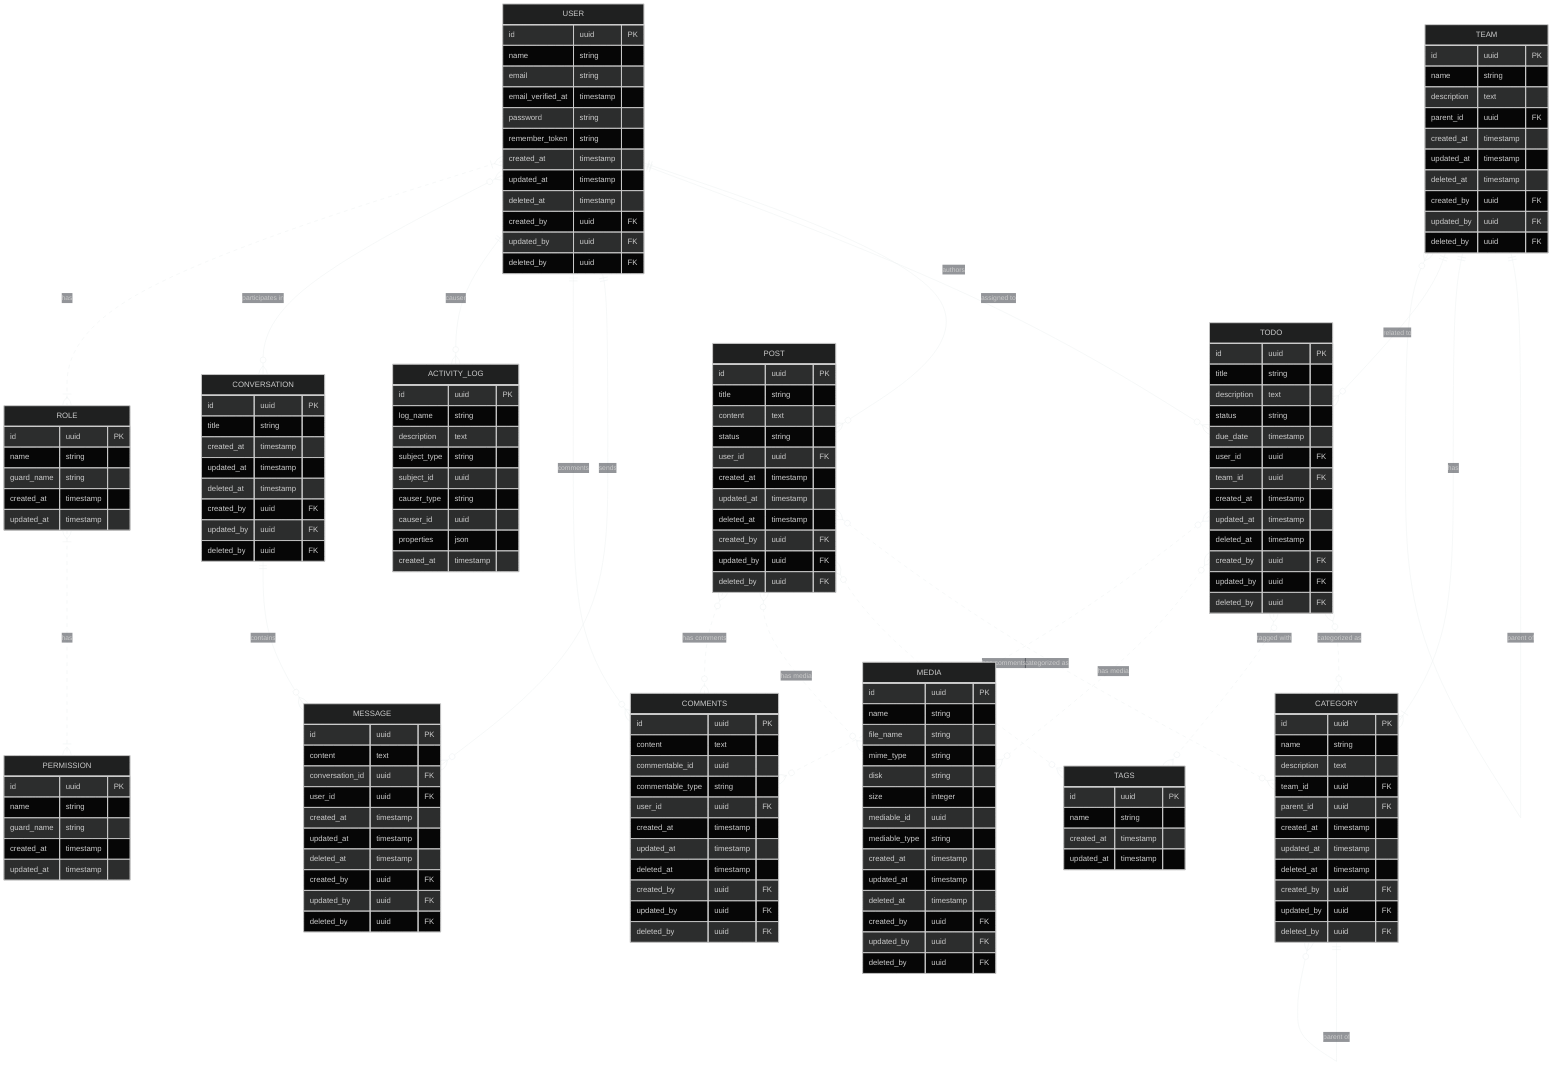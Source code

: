 %%{init: {'theme': 'dark', 'themeVariables': { 'primaryColor': '#2c3e50', 'primaryTextColor': '#ecf0f1', 'primaryBorderColor': '#7f8c8d', 'lineColor': '#ecf0f1', 'secondaryColor': '#34495e', 'tertiaryColor': '#282c34' }}}%%
erDiagram
    USER ||--o{ POST : "authors"
    USER ||--o{ TODO : "assigned to"
    USER ||--o{ MESSAGE : "sends"
    USER ||--o{ COMMENTS : "comments"
    USER ||--o{ ACTIVITY_LOG : "causer"
    USER }o--o{ CONVERSATION : "participates in"
    USER }|..|{ ROLE : "has"
    USER {
        id uuid PK
        name string
        email string
        email_verified_at timestamp
        password string
        remember_token string
        created_at timestamp
        updated_at timestamp
        deleted_at timestamp
        created_by uuid FK
        updated_by uuid FK
        deleted_by uuid FK
    }

    TEAM ||--o{ TEAM : "parent of"
    TEAM ||--|{ CATEGORY : "has"
    TEAM ||--o{ TODO : "related to"
    TEAM {
        id uuid PK
        name string
        description text
        parent_id uuid FK
        created_at timestamp
        updated_at timestamp
        deleted_at timestamp
        created_by uuid FK
        updated_by uuid FK
        deleted_by uuid FK
    }

    CATEGORY ||--o{ CATEGORY : "parent of"
    CATEGORY {
        id uuid PK
        name string
        description text
        team_id uuid FK
        parent_id uuid FK
        created_at timestamp
        updated_at timestamp
        deleted_at timestamp
        created_by uuid FK
        updated_by uuid FK
        deleted_by uuid FK
    }

    POST }o..o{ CATEGORY : "categorized as"
    POST }o..o{ TAGS : "tagged with"
    POST }o..o{ MEDIA : "has media"
    POST }o..o{ COMMENTS : "has comments"
    POST {
        id uuid PK
        title string
        content text
        status string
        user_id uuid FK
        created_at timestamp
        updated_at timestamp
        deleted_at timestamp
        created_by uuid FK
        updated_by uuid FK
        deleted_by uuid FK
    }

    TODO }o..o{ CATEGORY : "categorized as"
    TODO }o..o{ TAGS : "tagged with"
    TODO }o..o{ MEDIA : "has media"
    TODO }o..o{ COMMENTS : "has comments"
    TODO {
        id uuid PK
        title string
        description text
        status string
        due_date timestamp
        user_id uuid FK
        team_id uuid FK
        created_at timestamp
        updated_at timestamp
        deleted_at timestamp
        created_by uuid FK
        updated_by uuid FK
        deleted_by uuid FK
    }

    CONVERSATION ||--o{ MESSAGE : "contains"
    CONVERSATION {
        id uuid PK
        title string
        created_at timestamp
        updated_at timestamp
        deleted_at timestamp
        created_by uuid FK
        updated_by uuid FK
        deleted_by uuid FK
    }

    MESSAGE {
        id uuid PK
        content text
        conversation_id uuid FK
        user_id uuid FK
        created_at timestamp
        updated_at timestamp
        deleted_at timestamp
        created_by uuid FK
        updated_by uuid FK
        deleted_by uuid FK
    }

    COMMENTS {
        id uuid PK
        content text
        commentable_id uuid
        commentable_type string
        user_id uuid FK
        created_at timestamp
        updated_at timestamp
        deleted_at timestamp
        created_by uuid FK
        updated_by uuid FK
        deleted_by uuid FK
    }

    ROLE }|..|{ PERMISSION : "has"
    ROLE {
        id uuid PK
        name string
        guard_name string
        created_at timestamp
        updated_at timestamp
    }

    PERMISSION {
        id uuid PK
        name string
        guard_name string
        created_at timestamp
        updated_at timestamp
    }

    TAGS {
        id uuid PK
        name string
        created_at timestamp
        updated_at timestamp
    }

    MEDIA {
        id uuid PK
        name string
        file_name string
        mime_type string
        disk string
        size integer
        mediable_id uuid
        mediable_type string
        created_at timestamp
        updated_at timestamp
        deleted_at timestamp
        created_by uuid FK
        updated_by uuid FK
        deleted_by uuid FK
    }

    ACTIVITY_LOG {
        id uuid PK
        log_name string
        description text
        subject_type string
        subject_id uuid
        causer_type string
        causer_id uuid
        properties json
        created_at timestamp
    }